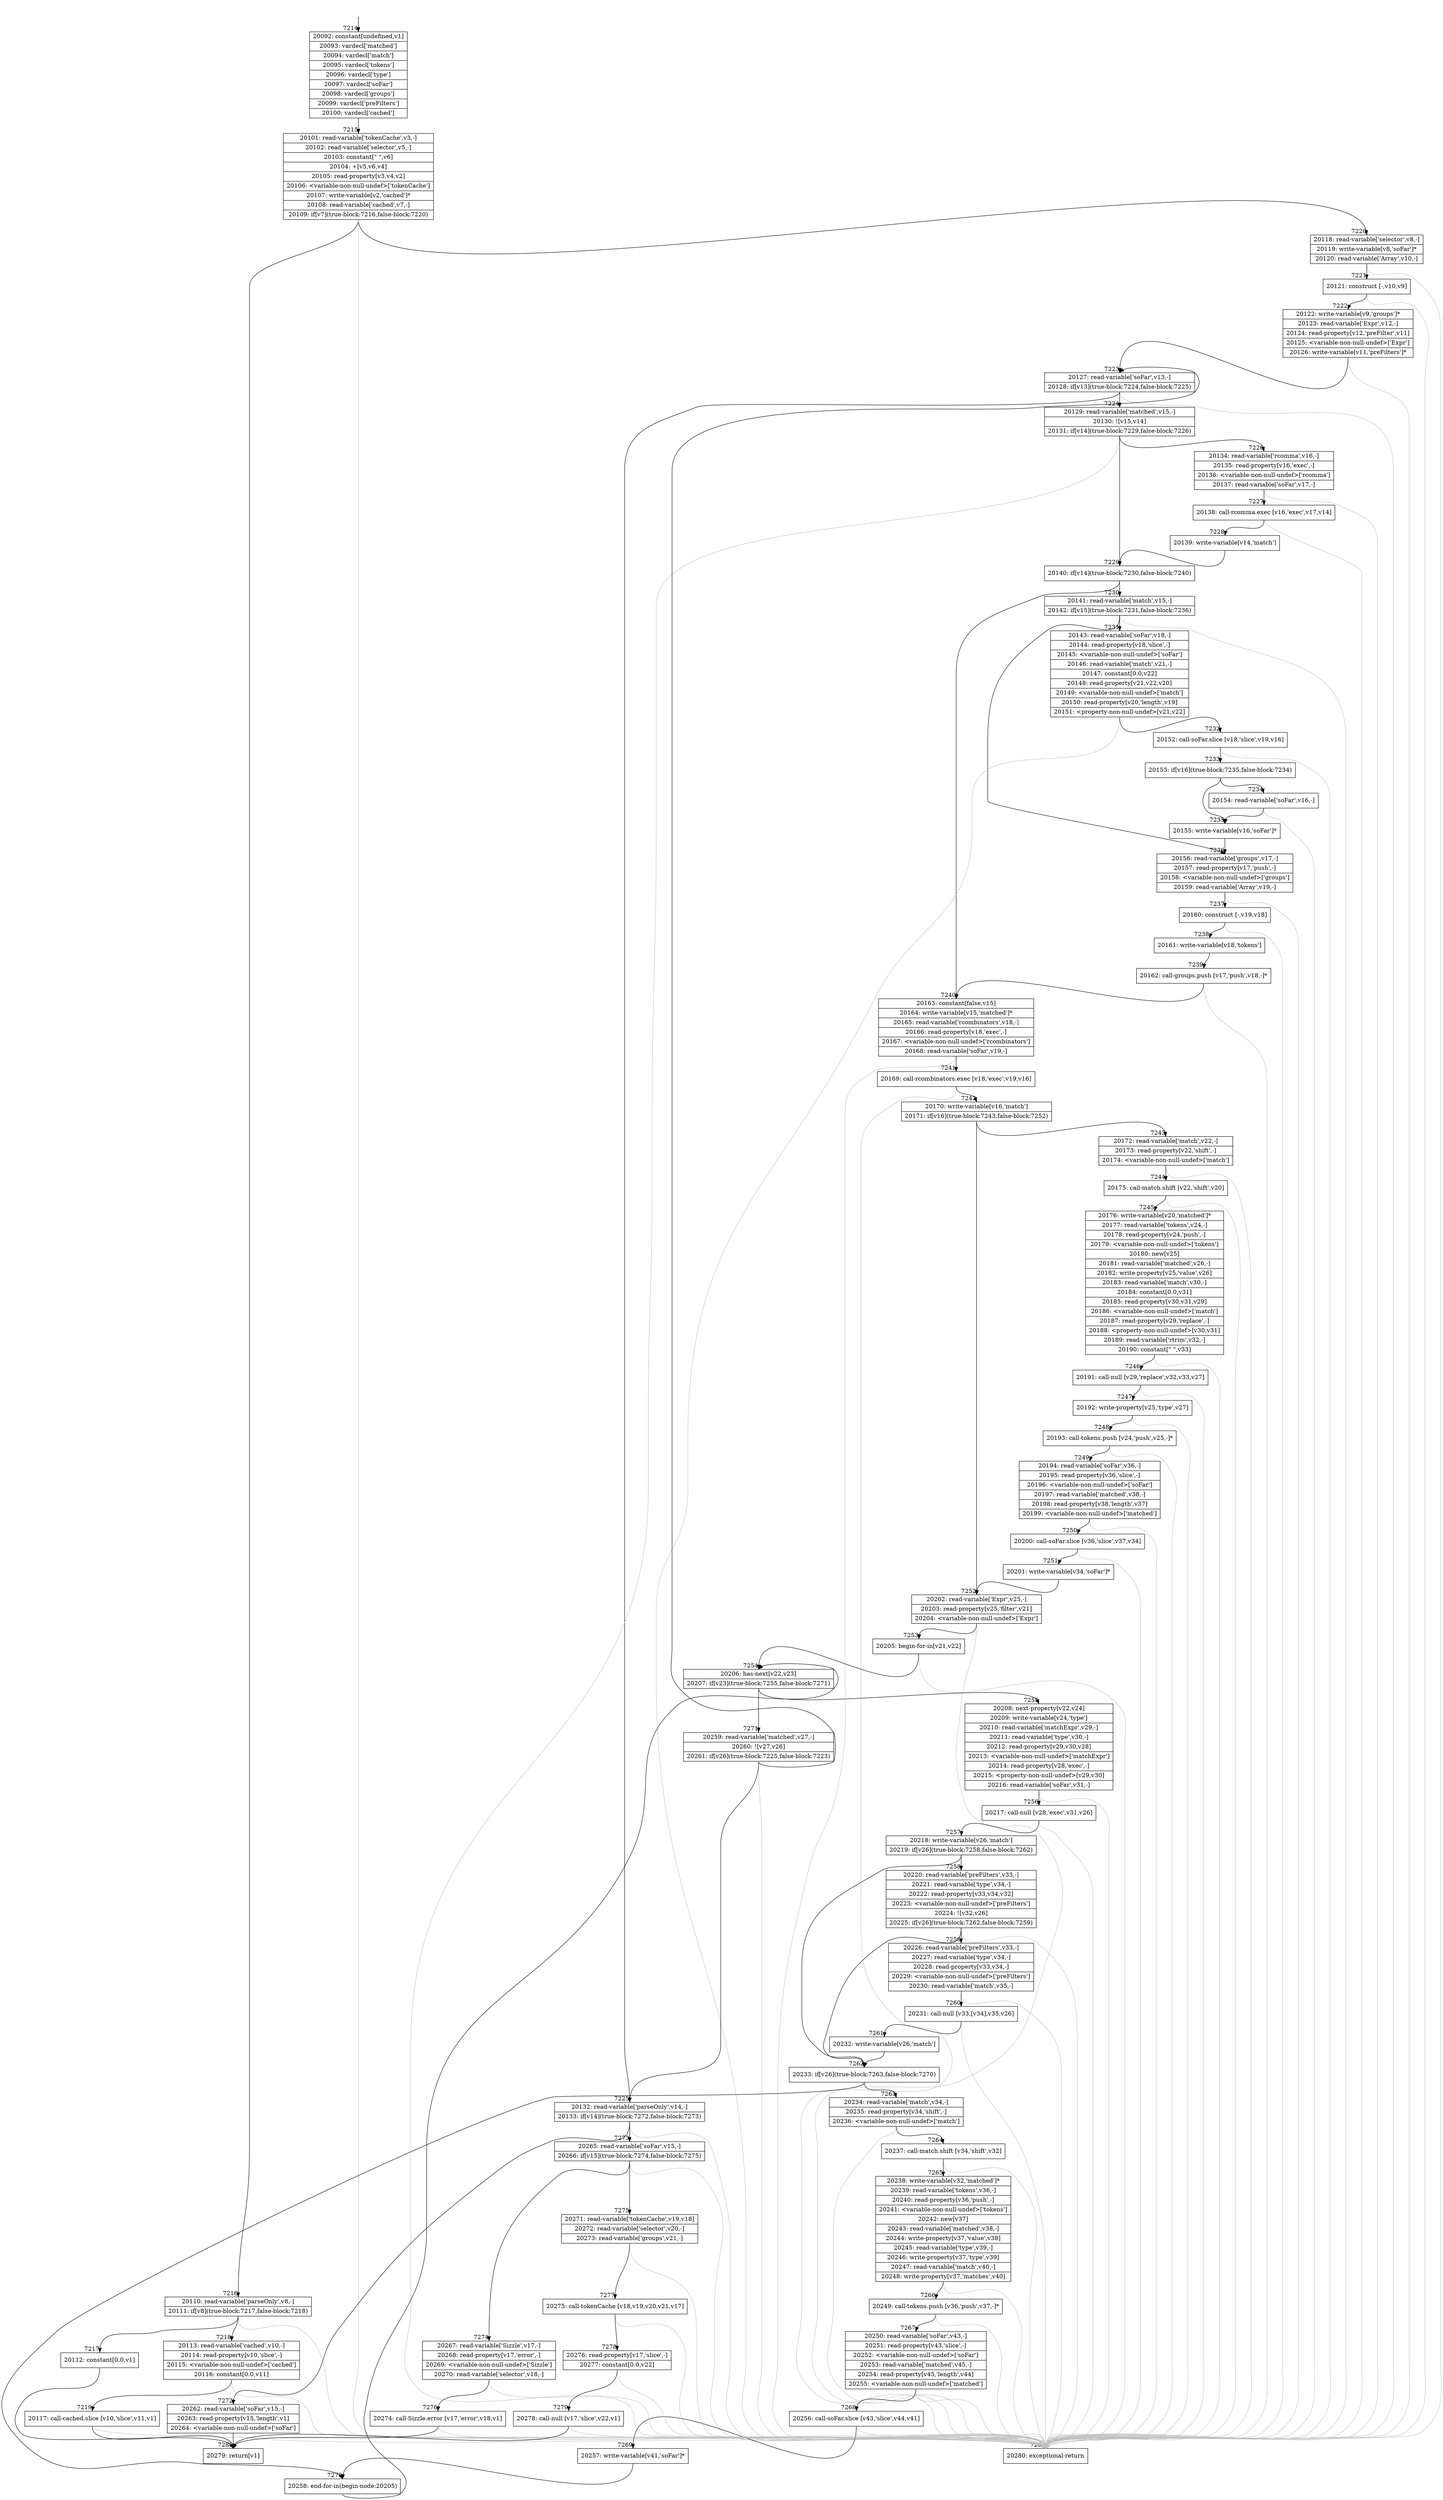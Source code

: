 digraph {
rankdir="TD"
BB_entry561[shape=none,label=""];
BB_entry561 -> BB7214 [tailport=s, headport=n, headlabel="    7214"]
BB7214 [shape=record label="{20092: constant[undefined,v1]|20093: vardecl['matched']|20094: vardecl['match']|20095: vardecl['tokens']|20096: vardecl['type']|20097: vardecl['soFar']|20098: vardecl['groups']|20099: vardecl['preFilters']|20100: vardecl['cached']}" ] 
BB7214 -> BB7215 [tailport=s, headport=n, headlabel="      7215"]
BB7215 [shape=record label="{20101: read-variable['tokenCache',v3,-]|20102: read-variable['selector',v5,-]|20103: constant[\" \",v6]|20104: +[v5,v6,v4]|20105: read-property[v3,v4,v2]|20106: \<variable-non-null-undef\>['tokenCache']|20107: write-variable[v2,'cached']*|20108: read-variable['cached',v7,-]|20109: if[v7](true-block:7216,false-block:7220)}" ] 
BB7215 -> BB7216 [tailport=s, headport=n, headlabel="      7216"]
BB7215 -> BB7220 [tailport=s, headport=n, headlabel="      7220"]
BB7215 -> BB7281 [tailport=s, headport=n, color=gray, headlabel="      7281"]
BB7216 [shape=record label="{20110: read-variable['parseOnly',v8,-]|20111: if[v8](true-block:7217,false-block:7218)}" ] 
BB7216 -> BB7217 [tailport=s, headport=n, headlabel="      7217"]
BB7216 -> BB7218 [tailport=s, headport=n, headlabel="      7218"]
BB7216 -> BB7281 [tailport=s, headport=n, color=gray]
BB7217 [shape=record label="{20112: constant[0.0,v1]}" ] 
BB7217 -> BB7280 [tailport=s, headport=n, headlabel="      7280"]
BB7218 [shape=record label="{20113: read-variable['cached',v10,-]|20114: read-property[v10,'slice',-]|20115: \<variable-non-null-undef\>['cached']|20116: constant[0.0,v11]}" ] 
BB7218 -> BB7219 [tailport=s, headport=n, headlabel="      7219"]
BB7218 -> BB7281 [tailport=s, headport=n, color=gray]
BB7219 [shape=record label="{20117: call-cached.slice [v10,'slice',v11,v1]}" ] 
BB7219 -> BB7280 [tailport=s, headport=n]
BB7219 -> BB7281 [tailport=s, headport=n, color=gray]
BB7220 [shape=record label="{20118: read-variable['selector',v8,-]|20119: write-variable[v8,'soFar']*|20120: read-variable['Array',v10,-]}" ] 
BB7220 -> BB7221 [tailport=s, headport=n, headlabel="      7221"]
BB7220 -> BB7281 [tailport=s, headport=n, color=gray]
BB7221 [shape=record label="{20121: construct [-,v10,v9]}" ] 
BB7221 -> BB7222 [tailport=s, headport=n, headlabel="      7222"]
BB7221 -> BB7281 [tailport=s, headport=n, color=gray]
BB7222 [shape=record label="{20122: write-variable[v9,'groups']*|20123: read-variable['Expr',v12,-]|20124: read-property[v12,'preFilter',v11]|20125: \<variable-non-null-undef\>['Expr']|20126: write-variable[v11,'preFilters']*}" ] 
BB7222 -> BB7223 [tailport=s, headport=n, headlabel="      7223"]
BB7222 -> BB7281 [tailport=s, headport=n, color=gray]
BB7223 [shape=record label="{20127: read-variable['soFar',v13,-]|20128: if[v13](true-block:7224,false-block:7225)}" ] 
BB7223 -> BB7224 [tailport=s, headport=n, headlabel="      7224"]
BB7223 -> BB7225 [tailport=s, headport=n, headlabel="      7225"]
BB7223 -> BB7281 [tailport=s, headport=n, color=gray]
BB7224 [shape=record label="{20129: read-variable['matched',v15,-]|20130: ![v15,v14]|20131: if[v14](true-block:7229,false-block:7226)}" ] 
BB7224 -> BB7229 [tailport=s, headport=n, headlabel="      7229"]
BB7224 -> BB7226 [tailport=s, headport=n, headlabel="      7226"]
BB7224 -> BB7281 [tailport=s, headport=n, color=gray]
BB7225 [shape=record label="{20132: read-variable['parseOnly',v14,-]|20133: if[v14](true-block:7272,false-block:7273)}" ] 
BB7225 -> BB7272 [tailport=s, headport=n, headlabel="      7272"]
BB7225 -> BB7273 [tailport=s, headport=n, headlabel="      7273"]
BB7225 -> BB7281 [tailport=s, headport=n, color=gray]
BB7226 [shape=record label="{20134: read-variable['rcomma',v16,-]|20135: read-property[v16,'exec',-]|20136: \<variable-non-null-undef\>['rcomma']|20137: read-variable['soFar',v17,-]}" ] 
BB7226 -> BB7227 [tailport=s, headport=n, headlabel="      7227"]
BB7226 -> BB7281 [tailport=s, headport=n, color=gray]
BB7227 [shape=record label="{20138: call-rcomma.exec [v16,'exec',v17,v14]}" ] 
BB7227 -> BB7228 [tailport=s, headport=n, headlabel="      7228"]
BB7227 -> BB7281 [tailport=s, headport=n, color=gray]
BB7228 [shape=record label="{20139: write-variable[v14,'match']}" ] 
BB7228 -> BB7229 [tailport=s, headport=n]
BB7229 [shape=record label="{20140: if[v14](true-block:7230,false-block:7240)}" ] 
BB7229 -> BB7230 [tailport=s, headport=n, headlabel="      7230"]
BB7229 -> BB7240 [tailport=s, headport=n, headlabel="      7240"]
BB7230 [shape=record label="{20141: read-variable['match',v15,-]|20142: if[v15](true-block:7231,false-block:7236)}" ] 
BB7230 -> BB7231 [tailport=s, headport=n, headlabel="      7231"]
BB7230 -> BB7236 [tailport=s, headport=n, headlabel="      7236"]
BB7230 -> BB7281 [tailport=s, headport=n, color=gray]
BB7231 [shape=record label="{20143: read-variable['soFar',v18,-]|20144: read-property[v18,'slice',-]|20145: \<variable-non-null-undef\>['soFar']|20146: read-variable['match',v21,-]|20147: constant[0.0,v22]|20148: read-property[v21,v22,v20]|20149: \<variable-non-null-undef\>['match']|20150: read-property[v20,'length',v19]|20151: \<property-non-null-undef\>[v21,v22]}" ] 
BB7231 -> BB7232 [tailport=s, headport=n, headlabel="      7232"]
BB7231 -> BB7281 [tailport=s, headport=n, color=gray]
BB7232 [shape=record label="{20152: call-soFar.slice [v18,'slice',v19,v16]}" ] 
BB7232 -> BB7233 [tailport=s, headport=n, headlabel="      7233"]
BB7232 -> BB7281 [tailport=s, headport=n, color=gray]
BB7233 [shape=record label="{20153: if[v16](true-block:7235,false-block:7234)}" ] 
BB7233 -> BB7235 [tailport=s, headport=n, headlabel="      7235"]
BB7233 -> BB7234 [tailport=s, headport=n, headlabel="      7234"]
BB7234 [shape=record label="{20154: read-variable['soFar',v16,-]}" ] 
BB7234 -> BB7235 [tailport=s, headport=n]
BB7234 -> BB7281 [tailport=s, headport=n, color=gray]
BB7235 [shape=record label="{20155: write-variable[v16,'soFar']*}" ] 
BB7235 -> BB7236 [tailport=s, headport=n]
BB7236 [shape=record label="{20156: read-variable['groups',v17,-]|20157: read-property[v17,'push',-]|20158: \<variable-non-null-undef\>['groups']|20159: read-variable['Array',v19,-]}" ] 
BB7236 -> BB7237 [tailport=s, headport=n, headlabel="      7237"]
BB7236 -> BB7281 [tailport=s, headport=n, color=gray]
BB7237 [shape=record label="{20160: construct [-,v19,v18]}" ] 
BB7237 -> BB7238 [tailport=s, headport=n, headlabel="      7238"]
BB7237 -> BB7281 [tailport=s, headport=n, color=gray]
BB7238 [shape=record label="{20161: write-variable[v18,'tokens']}" ] 
BB7238 -> BB7239 [tailport=s, headport=n, headlabel="      7239"]
BB7239 [shape=record label="{20162: call-groups.push [v17,'push',v18,-]*}" ] 
BB7239 -> BB7240 [tailport=s, headport=n]
BB7239 -> BB7281 [tailport=s, headport=n, color=gray]
BB7240 [shape=record label="{20163: constant[false,v15]|20164: write-variable[v15,'matched']*|20165: read-variable['rcombinators',v18,-]|20166: read-property[v18,'exec',-]|20167: \<variable-non-null-undef\>['rcombinators']|20168: read-variable['soFar',v19,-]}" ] 
BB7240 -> BB7241 [tailport=s, headport=n, headlabel="      7241"]
BB7240 -> BB7281 [tailport=s, headport=n, color=gray]
BB7241 [shape=record label="{20169: call-rcombinators.exec [v18,'exec',v19,v16]}" ] 
BB7241 -> BB7242 [tailport=s, headport=n, headlabel="      7242"]
BB7241 -> BB7281 [tailport=s, headport=n, color=gray]
BB7242 [shape=record label="{20170: write-variable[v16,'match']|20171: if[v16](true-block:7243,false-block:7252)}" ] 
BB7242 -> BB7243 [tailport=s, headport=n, headlabel="      7243"]
BB7242 -> BB7252 [tailport=s, headport=n, headlabel="      7252"]
BB7243 [shape=record label="{20172: read-variable['match',v22,-]|20173: read-property[v22,'shift',-]|20174: \<variable-non-null-undef\>['match']}" ] 
BB7243 -> BB7244 [tailport=s, headport=n, headlabel="      7244"]
BB7243 -> BB7281 [tailport=s, headport=n, color=gray]
BB7244 [shape=record label="{20175: call-match.shift [v22,'shift',v20]}" ] 
BB7244 -> BB7245 [tailport=s, headport=n, headlabel="      7245"]
BB7244 -> BB7281 [tailport=s, headport=n, color=gray]
BB7245 [shape=record label="{20176: write-variable[v20,'matched']*|20177: read-variable['tokens',v24,-]|20178: read-property[v24,'push',-]|20179: \<variable-non-null-undef\>['tokens']|20180: new[v25]|20181: read-variable['matched',v26,-]|20182: write-property[v25,'value',v26]|20183: read-variable['match',v30,-]|20184: constant[0.0,v31]|20185: read-property[v30,v31,v29]|20186: \<variable-non-null-undef\>['match']|20187: read-property[v29,'replace',-]|20188: \<property-non-null-undef\>[v30,v31]|20189: read-variable['rtrim',v32,-]|20190: constant[\" \",v33]}" ] 
BB7245 -> BB7246 [tailport=s, headport=n, headlabel="      7246"]
BB7245 -> BB7281 [tailport=s, headport=n, color=gray]
BB7246 [shape=record label="{20191: call-null [v29,'replace',v32,v33,v27]}" ] 
BB7246 -> BB7247 [tailport=s, headport=n, headlabel="      7247"]
BB7246 -> BB7281 [tailport=s, headport=n, color=gray]
BB7247 [shape=record label="{20192: write-property[v25,'type',v27]}" ] 
BB7247 -> BB7248 [tailport=s, headport=n, headlabel="      7248"]
BB7247 -> BB7281 [tailport=s, headport=n, color=gray]
BB7248 [shape=record label="{20193: call-tokens.push [v24,'push',v25,-]*}" ] 
BB7248 -> BB7249 [tailport=s, headport=n, headlabel="      7249"]
BB7248 -> BB7281 [tailport=s, headport=n, color=gray]
BB7249 [shape=record label="{20194: read-variable['soFar',v36,-]|20195: read-property[v36,'slice',-]|20196: \<variable-non-null-undef\>['soFar']|20197: read-variable['matched',v38,-]|20198: read-property[v38,'length',v37]|20199: \<variable-non-null-undef\>['matched']}" ] 
BB7249 -> BB7250 [tailport=s, headport=n, headlabel="      7250"]
BB7249 -> BB7281 [tailport=s, headport=n, color=gray]
BB7250 [shape=record label="{20200: call-soFar.slice [v36,'slice',v37,v34]}" ] 
BB7250 -> BB7251 [tailport=s, headport=n, headlabel="      7251"]
BB7250 -> BB7281 [tailport=s, headport=n, color=gray]
BB7251 [shape=record label="{20201: write-variable[v34,'soFar']*}" ] 
BB7251 -> BB7252 [tailport=s, headport=n]
BB7252 [shape=record label="{20202: read-variable['Expr',v25,-]|20203: read-property[v25,'filter',v21]|20204: \<variable-non-null-undef\>['Expr']}" ] 
BB7252 -> BB7253 [tailport=s, headport=n, headlabel="      7253"]
BB7252 -> BB7281 [tailport=s, headport=n, color=gray]
BB7253 [shape=record label="{20205: begin-for-in[v21,v22]}" ] 
BB7253 -> BB7254 [tailport=s, headport=n, headlabel="      7254"]
BB7253 -> BB7281 [tailport=s, headport=n, color=gray]
BB7254 [shape=record label="{20206: has-next[v22,v23]|20207: if[v23](true-block:7255,false-block:7271)}" ] 
BB7254 -> BB7255 [tailport=s, headport=n, headlabel="      7255"]
BB7254 -> BB7271 [tailport=s, headport=n, headlabel="      7271"]
BB7255 [shape=record label="{20208: next-property[v22,v24]|20209: write-variable[v24,'type']|20210: read-variable['matchExpr',v29,-]|20211: read-variable['type',v30,-]|20212: read-property[v29,v30,v28]|20213: \<variable-non-null-undef\>['matchExpr']|20214: read-property[v28,'exec',-]|20215: \<property-non-null-undef\>[v29,v30]|20216: read-variable['soFar',v31,-]}" ] 
BB7255 -> BB7256 [tailport=s, headport=n, headlabel="      7256"]
BB7255 -> BB7281 [tailport=s, headport=n, color=gray]
BB7256 [shape=record label="{20217: call-null [v28,'exec',v31,v26]}" ] 
BB7256 -> BB7257 [tailport=s, headport=n, headlabel="      7257"]
BB7256 -> BB7281 [tailport=s, headport=n, color=gray]
BB7257 [shape=record label="{20218: write-variable[v26,'match']|20219: if[v26](true-block:7258,false-block:7262)}" ] 
BB7257 -> BB7262 [tailport=s, headport=n, headlabel="      7262"]
BB7257 -> BB7258 [tailport=s, headport=n, headlabel="      7258"]
BB7258 [shape=record label="{20220: read-variable['preFilters',v33,-]|20221: read-variable['type',v34,-]|20222: read-property[v33,v34,v32]|20223: \<variable-non-null-undef\>['preFilters']|20224: ![v32,v26]|20225: if[v26](true-block:7262,false-block:7259)}" ] 
BB7258 -> BB7262 [tailport=s, headport=n]
BB7258 -> BB7259 [tailport=s, headport=n, headlabel="      7259"]
BB7258 -> BB7281 [tailport=s, headport=n, color=gray]
BB7259 [shape=record label="{20226: read-variable['preFilters',v33,-]|20227: read-variable['type',v34,-]|20228: read-property[v33,v34,-]|20229: \<variable-non-null-undef\>['preFilters']|20230: read-variable['match',v35,-]}" ] 
BB7259 -> BB7260 [tailport=s, headport=n, headlabel="      7260"]
BB7259 -> BB7281 [tailport=s, headport=n, color=gray]
BB7260 [shape=record label="{20231: call-null [v33,[v34],v35,v26]}" ] 
BB7260 -> BB7261 [tailport=s, headport=n, headlabel="      7261"]
BB7260 -> BB7281 [tailport=s, headport=n, color=gray]
BB7261 [shape=record label="{20232: write-variable[v26,'match']}" ] 
BB7261 -> BB7262 [tailport=s, headport=n]
BB7262 [shape=record label="{20233: if[v26](true-block:7263,false-block:7270)}" ] 
BB7262 -> BB7263 [tailport=s, headport=n, headlabel="      7263"]
BB7262 -> BB7270 [tailport=s, headport=n, headlabel="      7270"]
BB7263 [shape=record label="{20234: read-variable['match',v34,-]|20235: read-property[v34,'shift',-]|20236: \<variable-non-null-undef\>['match']}" ] 
BB7263 -> BB7264 [tailport=s, headport=n, headlabel="      7264"]
BB7263 -> BB7281 [tailport=s, headport=n, color=gray]
BB7264 [shape=record label="{20237: call-match.shift [v34,'shift',v32]}" ] 
BB7264 -> BB7265 [tailport=s, headport=n, headlabel="      7265"]
BB7264 -> BB7281 [tailport=s, headport=n, color=gray]
BB7265 [shape=record label="{20238: write-variable[v32,'matched']*|20239: read-variable['tokens',v36,-]|20240: read-property[v36,'push',-]|20241: \<variable-non-null-undef\>['tokens']|20242: new[v37]|20243: read-variable['matched',v38,-]|20244: write-property[v37,'value',v38]|20245: read-variable['type',v39,-]|20246: write-property[v37,'type',v39]|20247: read-variable['match',v40,-]|20248: write-property[v37,'matches',v40]}" ] 
BB7265 -> BB7266 [tailport=s, headport=n, headlabel="      7266"]
BB7265 -> BB7281 [tailport=s, headport=n, color=gray]
BB7266 [shape=record label="{20249: call-tokens.push [v36,'push',v37,-]*}" ] 
BB7266 -> BB7267 [tailport=s, headport=n, headlabel="      7267"]
BB7266 -> BB7281 [tailport=s, headport=n, color=gray]
BB7267 [shape=record label="{20250: read-variable['soFar',v43,-]|20251: read-property[v43,'slice',-]|20252: \<variable-non-null-undef\>['soFar']|20253: read-variable['matched',v45,-]|20254: read-property[v45,'length',v44]|20255: \<variable-non-null-undef\>['matched']}" ] 
BB7267 -> BB7268 [tailport=s, headport=n, headlabel="      7268"]
BB7267 -> BB7281 [tailport=s, headport=n, color=gray]
BB7268 [shape=record label="{20256: call-soFar.slice [v43,'slice',v44,v41]}" ] 
BB7268 -> BB7269 [tailport=s, headport=n, headlabel="      7269"]
BB7268 -> BB7281 [tailport=s, headport=n, color=gray]
BB7269 [shape=record label="{20257: write-variable[v41,'soFar']*}" ] 
BB7269 -> BB7270 [tailport=s, headport=n]
BB7270 [shape=record label="{20258: end-for-in(begin-node:20205)}" ] 
BB7270 -> BB7254 [tailport=s, headport=n]
BB7271 [shape=record label="{20259: read-variable['matched',v27,-]|20260: ![v27,v26]|20261: if[v26](true-block:7225,false-block:7223)}" ] 
BB7271 -> BB7225 [tailport=s, headport=n]
BB7271 -> BB7223 [tailport=s, headport=n]
BB7271 -> BB7281 [tailport=s, headport=n, color=gray]
BB7272 [shape=record label="{20262: read-variable['soFar',v15,-]|20263: read-property[v15,'length',v1]|20264: \<variable-non-null-undef\>['soFar']}" ] 
BB7272 -> BB7280 [tailport=s, headport=n]
BB7272 -> BB7281 [tailport=s, headport=n, color=gray]
BB7273 [shape=record label="{20265: read-variable['soFar',v15,-]|20266: if[v15](true-block:7274,false-block:7275)}" ] 
BB7273 -> BB7274 [tailport=s, headport=n, headlabel="      7274"]
BB7273 -> BB7275 [tailport=s, headport=n, headlabel="      7275"]
BB7273 -> BB7281 [tailport=s, headport=n, color=gray]
BB7274 [shape=record label="{20267: read-variable['Sizzle',v17,-]|20268: read-property[v17,'error',-]|20269: \<variable-non-null-undef\>['Sizzle']|20270: read-variable['selector',v18,-]}" ] 
BB7274 -> BB7276 [tailport=s, headport=n, headlabel="      7276"]
BB7274 -> BB7281 [tailport=s, headport=n, color=gray]
BB7275 [shape=record label="{20271: read-variable['tokenCache',v19,v18]|20272: read-variable['selector',v20,-]|20273: read-variable['groups',v21,-]}" ] 
BB7275 -> BB7277 [tailport=s, headport=n, headlabel="      7277"]
BB7275 -> BB7281 [tailport=s, headport=n, color=gray]
BB7276 [shape=record label="{20274: call-Sizzle.error [v17,'error',v18,v1]}" ] 
BB7276 -> BB7280 [tailport=s, headport=n]
BB7276 -> BB7281 [tailport=s, headport=n, color=gray]
BB7277 [shape=record label="{20275: call-tokenCache [v18,v19,v20,v21,v17]}" ] 
BB7277 -> BB7278 [tailport=s, headport=n, headlabel="      7278"]
BB7277 -> BB7281 [tailport=s, headport=n, color=gray]
BB7278 [shape=record label="{20276: read-property[v17,'slice',-]|20277: constant[0.0,v22]}" ] 
BB7278 -> BB7279 [tailport=s, headport=n, headlabel="      7279"]
BB7278 -> BB7281 [tailport=s, headport=n, color=gray]
BB7279 [shape=record label="{20278: call-null [v17,'slice',v22,v1]}" ] 
BB7279 -> BB7280 [tailport=s, headport=n]
BB7279 -> BB7281 [tailport=s, headport=n, color=gray]
BB7280 [shape=record label="{20279: return[v1]}" ] 
BB7281 [shape=record label="{20280: exceptional-return}" ] 
//#$~ 5757
}
